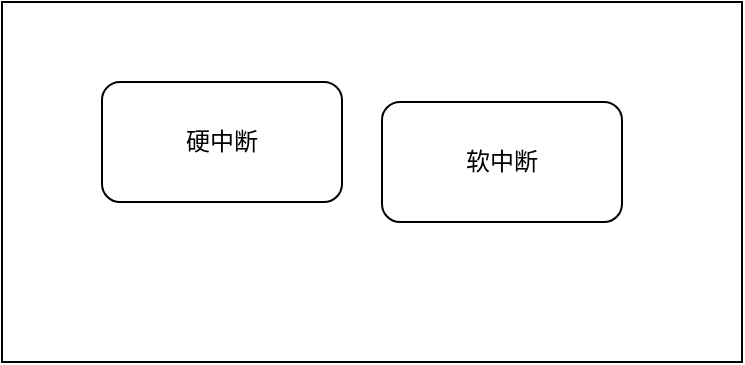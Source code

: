 <mxfile version="20.7.4" type="github">
  <diagram id="QNhpbah0OhO-cmrIjycI" name="第 1 页">
    <mxGraphModel dx="1562" dy="846" grid="1" gridSize="10" guides="1" tooltips="1" connect="1" arrows="1" fold="1" page="1" pageScale="1" pageWidth="827" pageHeight="1169" math="0" shadow="0">
      <root>
        <mxCell id="0" />
        <mxCell id="1" parent="0" />
        <mxCell id="9fZqXvmD5VqbFL3OZOzl-1" value="" style="rounded=0;whiteSpace=wrap;html=1;" vertex="1" parent="1">
          <mxGeometry x="250" y="210" width="370" height="180" as="geometry" />
        </mxCell>
        <mxCell id="9fZqXvmD5VqbFL3OZOzl-4" value="硬中断" style="rounded=1;whiteSpace=wrap;html=1;" vertex="1" parent="1">
          <mxGeometry x="300" y="250" width="120" height="60" as="geometry" />
        </mxCell>
        <mxCell id="9fZqXvmD5VqbFL3OZOzl-5" value="软中断" style="rounded=1;whiteSpace=wrap;html=1;" vertex="1" parent="1">
          <mxGeometry x="440" y="260" width="120" height="60" as="geometry" />
        </mxCell>
      </root>
    </mxGraphModel>
  </diagram>
</mxfile>
